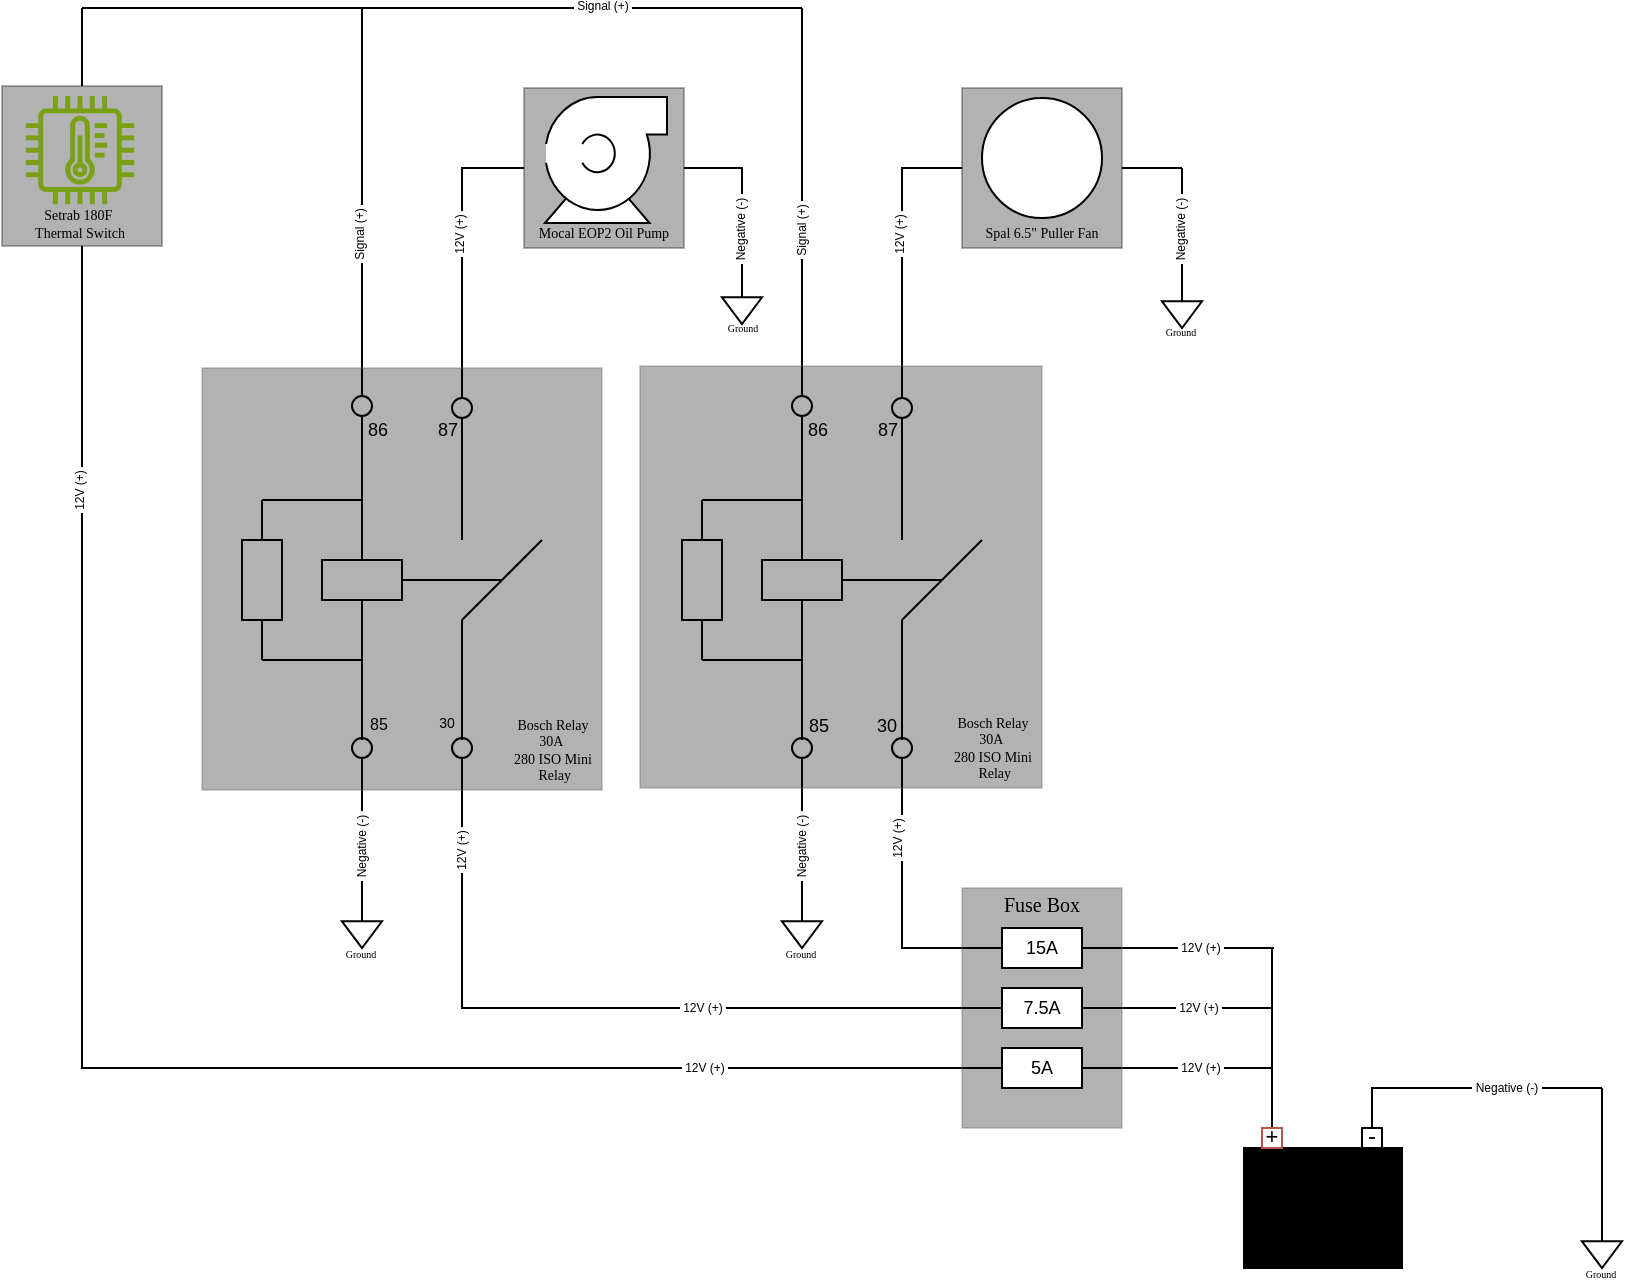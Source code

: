 <mxfile version="28.1.2">
  <diagram name="Page-1" id="_E8ELYtHnHAGCjDZnW66">
    <mxGraphModel dx="834" dy="661" grid="1" gridSize="10" guides="1" tooltips="1" connect="1" arrows="1" fold="1" page="1" pageScale="1" pageWidth="850" pageHeight="1100" math="0" shadow="0">
      <root>
        <mxCell id="0" />
        <mxCell id="1" parent="0" />
        <mxCell id="ljTsGrph6UNTOj-xFB7d-84" value="" style="edgeStyle=orthogonalEdgeStyle;rounded=0;orthogonalLoop=1;jettySize=auto;html=1;entryX=0;entryY=0.5;entryDx=0;entryDy=0;endArrow=none;endFill=0;" edge="1" parent="1" source="5BmA53OhYEYzgZZ_0BUa-36">
          <mxGeometry relative="1" as="geometry">
            <mxPoint x="321" y="120" as="targetPoint" />
            <Array as="points">
              <mxPoint x="290" y="120" />
            </Array>
          </mxGeometry>
        </mxCell>
        <mxCell id="ljTsGrph6UNTOj-xFB7d-54" value="" style="edgeStyle=orthogonalEdgeStyle;rounded=0;orthogonalLoop=1;jettySize=auto;html=1;entryX=0;entryY=0.5;entryDx=0;entryDy=0;endArrow=none;endFill=0;" edge="1" parent="1" source="5BmA53OhYEYzgZZ_0BUa-42" target="ljTsGrph6UNTOj-xFB7d-21">
          <mxGeometry relative="1" as="geometry">
            <mxPoint x="390" y="540" as="targetPoint" />
            <Array as="points">
              <mxPoint x="290" y="540" />
            </Array>
          </mxGeometry>
        </mxCell>
        <mxCell id="ljTsGrph6UNTOj-xFB7d-51" value="" style="edgeStyle=orthogonalEdgeStyle;rounded=0;orthogonalLoop=1;jettySize=auto;html=1;endArrow=none;endFill=0;entryX=0;entryY=0.5;entryDx=0;entryDy=0;" edge="1" parent="1" source="5BmA53OhYEYzgZZ_0BUa-123" target="ljTsGrph6UNTOj-xFB7d-20">
          <mxGeometry relative="1" as="geometry">
            <mxPoint x="510" y="500" as="targetPoint" />
            <Array as="points">
              <mxPoint x="510" y="510" />
            </Array>
          </mxGeometry>
        </mxCell>
        <mxCell id="ljTsGrph6UNTOj-xFB7d-101" value="" style="edgeStyle=orthogonalEdgeStyle;rounded=0;orthogonalLoop=1;jettySize=auto;html=1;endArrow=none;endFill=0;entryX=0.5;entryY=1;entryDx=0;entryDy=0;" edge="1" parent="1" source="ljTsGrph6UNTOj-xFB7d-23" target="ljTsGrph6UNTOj-xFB7d-97">
          <mxGeometry relative="1" as="geometry">
            <mxPoint x="192" y="570" as="targetPoint" />
          </mxGeometry>
        </mxCell>
        <mxCell id="ljTsGrph6UNTOj-xFB7d-142" value="&lt;font style=&quot;font-size: 6px;&quot;&gt;&amp;nbsp;12V (+)&amp;nbsp;&lt;/font&gt;" style="edgeLabel;html=1;align=center;verticalAlign=middle;resizable=0;points=[];" vertex="1" connectable="0" parent="ljTsGrph6UNTOj-xFB7d-101">
          <mxGeometry x="-0.468" y="-1" relative="1" as="geometry">
            <mxPoint x="82" y="-1" as="offset" />
          </mxGeometry>
        </mxCell>
        <mxCell id="ljTsGrph6UNTOj-xFB7d-26" value="" style="endArrow=none;html=1;rounded=0;entryX=0.5;entryY=0;entryDx=0;entryDy=0;" edge="1" parent="1" target="ljTsGrph6UNTOj-xFB7d-24">
          <mxGeometry width="50" height="50" relative="1" as="geometry">
            <mxPoint x="690" y="570" as="sourcePoint" />
            <mxPoint x="720" y="620" as="targetPoint" />
            <Array as="points">
              <mxPoint x="695" y="570" />
            </Array>
          </mxGeometry>
        </mxCell>
        <mxCell id="ljTsGrph6UNTOj-xFB7d-28" value="" style="endArrow=none;html=1;rounded=0;exitX=1;exitY=0.5;exitDx=0;exitDy=0;" edge="1" parent="1" source="ljTsGrph6UNTOj-xFB7d-23">
          <mxGeometry width="50" height="50" relative="1" as="geometry">
            <mxPoint x="670" y="640" as="sourcePoint" />
            <mxPoint x="690" y="570" as="targetPoint" />
          </mxGeometry>
        </mxCell>
        <mxCell id="ljTsGrph6UNTOj-xFB7d-29" value="" style="endArrow=none;html=1;rounded=0;entryX=1;entryY=0.5;entryDx=0;entryDy=0;" edge="1" parent="1" target="ljTsGrph6UNTOj-xFB7d-21">
          <mxGeometry width="50" height="50" relative="1" as="geometry">
            <mxPoint x="690" y="540" as="sourcePoint" />
            <mxPoint x="720" y="580" as="targetPoint" />
          </mxGeometry>
        </mxCell>
        <mxCell id="ljTsGrph6UNTOj-xFB7d-30" value="" style="endArrow=none;html=1;rounded=0;entryX=1.001;entryY=0.397;entryDx=0;entryDy=0;entryPerimeter=0;jumpStyle=arc;" edge="1" parent="1">
          <mxGeometry width="50" height="50" relative="1" as="geometry">
            <mxPoint x="690" y="510" as="sourcePoint" />
            <mxPoint x="600.04" y="509.94" as="targetPoint" />
          </mxGeometry>
        </mxCell>
        <mxCell id="ljTsGrph6UNTOj-xFB7d-31" value="" style="endArrow=none;html=1;rounded=0;exitX=0.5;exitY=0;exitDx=0;exitDy=0;" edge="1" parent="1" source="ljTsGrph6UNTOj-xFB7d-24">
          <mxGeometry width="50" height="50" relative="1" as="geometry">
            <mxPoint x="670" y="620" as="sourcePoint" />
            <mxPoint x="690" y="540" as="targetPoint" />
            <Array as="points">
              <mxPoint x="695" y="540" />
            </Array>
          </mxGeometry>
        </mxCell>
        <mxCell id="ljTsGrph6UNTOj-xFB7d-35" value="" style="endArrow=none;html=1;rounded=0;" edge="1" parent="1">
          <mxGeometry width="50" height="50" relative="1" as="geometry">
            <mxPoint x="695" y="540" as="sourcePoint" />
            <mxPoint x="695" y="510" as="targetPoint" />
          </mxGeometry>
        </mxCell>
        <mxCell id="ljTsGrph6UNTOj-xFB7d-36" value="" style="endArrow=none;html=1;rounded=0;" edge="1" parent="1">
          <mxGeometry width="50" height="50" relative="1" as="geometry">
            <mxPoint x="696" y="510" as="sourcePoint" />
            <mxPoint x="686" y="510" as="targetPoint" />
          </mxGeometry>
        </mxCell>
        <mxCell id="ljTsGrph6UNTOj-xFB7d-56" value="" style="endArrow=none;html=1;rounded=0;entryX=0.5;entryY=1;entryDx=0;entryDy=0;exitX=0.5;exitY=0;exitDx=0;exitDy=0;exitPerimeter=0;" edge="1" parent="1" target="5BmA53OhYEYzgZZ_0BUa-122">
          <mxGeometry width="50" height="50" relative="1" as="geometry">
            <mxPoint x="460" y="490" as="sourcePoint" />
            <mxPoint x="460" y="470" as="targetPoint" />
          </mxGeometry>
        </mxCell>
        <mxCell id="ljTsGrph6UNTOj-xFB7d-58" value="" style="endArrow=none;html=1;rounded=0;entryX=0.5;entryY=1;entryDx=0;entryDy=0;exitX=0.5;exitY=0;exitDx=0;exitDy=0;exitPerimeter=0;" edge="1" parent="1">
          <mxGeometry width="50" height="50" relative="1" as="geometry">
            <mxPoint x="240" y="490" as="sourcePoint" />
            <mxPoint x="240" y="415" as="targetPoint" />
          </mxGeometry>
        </mxCell>
        <mxCell id="ljTsGrph6UNTOj-xFB7d-59" value="&lt;font style=&quot;font-size: 5px;&quot; face=&quot;Verdana&quot;&gt;Ground&lt;/font&gt;" style="pointerEvents=1;verticalLabelPosition=bottom;shadow=0;dashed=0;align=center;html=1;verticalAlign=top;shape=mxgraph.electrical.signal_sources.signal_ground;spacingLeft=-2;spacing=-11;" vertex="1" parent="1">
          <mxGeometry x="850" y="650" width="20" height="20" as="geometry" />
        </mxCell>
        <mxCell id="ljTsGrph6UNTOj-xFB7d-66" value="" style="edgeStyle=none;orthogonalLoop=1;jettySize=auto;html=1;rounded=0;exitX=0.5;exitY=0;exitDx=0;exitDy=0;endArrow=none;endFill=0;" edge="1" parent="1" source="ljTsGrph6UNTOj-xFB7d-25">
          <mxGeometry width="80" relative="1" as="geometry">
            <mxPoint x="820" y="640" as="sourcePoint" />
            <mxPoint x="860" y="580" as="targetPoint" />
            <Array as="points">
              <mxPoint x="745" y="580" />
            </Array>
          </mxGeometry>
        </mxCell>
        <mxCell id="ljTsGrph6UNTOj-xFB7d-145" value="&lt;font style=&quot;font-size: 6px;&quot;&gt;&amp;nbsp;Negative (-)&amp;nbsp;&lt;/font&gt;" style="edgeLabel;html=1;align=center;verticalAlign=middle;resizable=0;points=[];fontSize=8;" vertex="1" connectable="0" parent="ljTsGrph6UNTOj-xFB7d-66">
          <mxGeometry x="0.289" relative="1" as="geometry">
            <mxPoint y="-1" as="offset" />
          </mxGeometry>
        </mxCell>
        <mxCell id="ljTsGrph6UNTOj-xFB7d-67" value="" style="endArrow=none;html=1;rounded=0;exitX=0.5;exitY=0;exitDx=0;exitDy=0;exitPerimeter=0;" edge="1" parent="1" source="ljTsGrph6UNTOj-xFB7d-59">
          <mxGeometry width="50" height="50" relative="1" as="geometry">
            <mxPoint x="800" y="660" as="sourcePoint" />
            <mxPoint x="860" y="580" as="targetPoint" />
          </mxGeometry>
        </mxCell>
        <mxCell id="ljTsGrph6UNTOj-xFB7d-73" value="" style="edgeStyle=orthogonalEdgeStyle;rounded=0;orthogonalLoop=1;jettySize=auto;html=1;entryX=0.5;entryY=0;entryDx=0;entryDy=0;endArrow=none;endFill=0;" edge="1" parent="1" source="ljTsGrph6UNTOj-xFB7d-70" target="5BmA53OhYEYzgZZ_0BUa-121">
          <mxGeometry relative="1" as="geometry">
            <mxPoint x="475.0" y="90" as="targetPoint" />
          </mxGeometry>
        </mxCell>
        <mxCell id="ljTsGrph6UNTOj-xFB7d-139" value="&lt;div&gt;&amp;nbsp;12V (+)&amp;nbsp;&lt;/div&gt;" style="edgeLabel;html=1;align=center;verticalAlign=middle;resizable=0;points=[];fontSize=6;horizontal=0;spacing=2;spacingBottom=-1;" vertex="1" connectable="0" parent="ljTsGrph6UNTOj-xFB7d-73">
          <mxGeometry x="0.158" y="2" relative="1" as="geometry">
            <mxPoint x="-4" y="-20" as="offset" />
          </mxGeometry>
        </mxCell>
        <mxCell id="ljTsGrph6UNTOj-xFB7d-70" value="Sp" style="whiteSpace=wrap;html=1;aspect=fixed;fillStyle=solid;gradientColor=light-dark(#000000,#6D6D6D);fillColor=light-dark(#FFFFFF,#FFFFFF);opacity=30;fontFamily=Verdana;strokeColor=default;spacing=1;fontColor=default;" vertex="1" parent="1">
          <mxGeometry x="540" y="80" width="80" height="80" as="geometry" />
        </mxCell>
        <mxCell id="ljTsGrph6UNTOj-xFB7d-74" value="&lt;div style=&quot;line-height: 10%;&quot;&gt;&lt;font style=&quot;line-height: 10%;&quot;&gt;Ground&lt;/font&gt;&lt;/div&gt;" style="pointerEvents=1;verticalLabelPosition=bottom;shadow=0;dashed=0;align=center;html=1;verticalAlign=top;shape=mxgraph.electrical.signal_sources.signal_ground;fontSize=5;spacing=-2;spacingLeft=-2;fontFamily=Verdana;" vertex="1" parent="1">
          <mxGeometry x="640" y="180" width="20" height="20" as="geometry" />
        </mxCell>
        <mxCell id="ljTsGrph6UNTOj-xFB7d-86" value="&lt;div&gt;&lt;font style=&quot;line-height: 10%;&quot;&gt;Ground&lt;/font&gt;&lt;/div&gt;" style="pointerEvents=1;verticalLabelPosition=bottom;shadow=0;dashed=0;align=center;html=1;verticalAlign=top;shape=mxgraph.electrical.signal_sources.signal_ground;labelPosition=center;spacing=-5;spacingLeft=-1;fontFamily=Verdana;fontSize=5;" vertex="1" parent="1">
          <mxGeometry x="420" y="178" width="20" height="20" as="geometry" />
        </mxCell>
        <mxCell id="ljTsGrph6UNTOj-xFB7d-87" value="" style="endArrow=none;html=1;rounded=0;entryX=1;entryY=0.5;entryDx=0;entryDy=0;exitX=0.5;exitY=0;exitDx=0;exitDy=0;exitPerimeter=0;" edge="1" parent="1" source="ljTsGrph6UNTOj-xFB7d-86">
          <mxGeometry width="50" height="50" relative="1" as="geometry">
            <mxPoint x="290.5" y="200" as="sourcePoint" />
            <mxPoint x="401" y="120" as="targetPoint" />
            <Array as="points">
              <mxPoint x="430" y="120" />
            </Array>
          </mxGeometry>
        </mxCell>
        <mxCell id="ljTsGrph6UNTOj-xFB7d-88" value="" style="endArrow=none;html=1;rounded=0;exitX=0.5;exitY=0;exitDx=0;exitDy=0;" edge="1" parent="1" source="5BmA53OhYEYzgZZ_0BUa-119">
          <mxGeometry width="50" height="50" relative="1" as="geometry">
            <mxPoint x="460" y="230" as="sourcePoint" />
            <mxPoint x="460" y="40" as="targetPoint" />
          </mxGeometry>
        </mxCell>
        <mxCell id="ljTsGrph6UNTOj-xFB7d-89" value="" style="endArrow=none;html=1;rounded=0;flowAnimation=0;jumpStyle=arc;" edge="1" parent="1">
          <mxGeometry width="50" height="50" relative="1" as="geometry">
            <mxPoint x="240" y="234" as="sourcePoint" />
            <mxPoint x="240" y="40" as="targetPoint" />
          </mxGeometry>
        </mxCell>
        <mxCell id="ljTsGrph6UNTOj-xFB7d-92" value="" style="endArrow=none;html=1;rounded=0;" edge="1" parent="1">
          <mxGeometry width="50" height="50" relative="1" as="geometry">
            <mxPoint x="120" y="40" as="sourcePoint" />
            <mxPoint x="460" y="40" as="targetPoint" />
          </mxGeometry>
        </mxCell>
        <mxCell id="ljTsGrph6UNTOj-xFB7d-135" value="&amp;nbsp;Signal (+)&amp;nbsp;" style="edgeLabel;html=1;align=center;verticalAlign=middle;resizable=0;points=[];fontSize=6;" vertex="1" connectable="0" parent="ljTsGrph6UNTOj-xFB7d-92">
          <mxGeometry x="0.379" relative="1" as="geometry">
            <mxPoint x="5" y="-1" as="offset" />
          </mxGeometry>
        </mxCell>
        <mxCell id="ljTsGrph6UNTOj-xFB7d-98" value="" style="endArrow=none;html=1;rounded=0;" edge="1" parent="1">
          <mxGeometry width="50" height="50" relative="1" as="geometry">
            <mxPoint x="100" y="40" as="sourcePoint" />
            <mxPoint x="120" y="40" as="targetPoint" />
          </mxGeometry>
        </mxCell>
        <mxCell id="ljTsGrph6UNTOj-xFB7d-99" value="" style="endArrow=none;html=1;rounded=0;exitX=0.5;exitY=0;exitDx=0;exitDy=0;" edge="1" parent="1" source="ljTsGrph6UNTOj-xFB7d-97">
          <mxGeometry width="50" height="50" relative="1" as="geometry">
            <mxPoint x="250" y="240" as="sourcePoint" />
            <mxPoint x="100" y="40" as="targetPoint" />
          </mxGeometry>
        </mxCell>
        <mxCell id="ljTsGrph6UNTOj-xFB7d-104" value="" style="endArrow=none;html=1;rounded=0;exitX=0.5;exitY=0;exitDx=0;exitDy=0;exitPerimeter=0;" edge="1" parent="1" source="ljTsGrph6UNTOj-xFB7d-74">
          <mxGeometry width="50" height="50" relative="1" as="geometry">
            <mxPoint x="580" y="244" as="sourcePoint" />
            <mxPoint x="650" y="120" as="targetPoint" />
          </mxGeometry>
        </mxCell>
        <mxCell id="ljTsGrph6UNTOj-xFB7d-115" value="" style="group;fillColor=light-dark(#FFFFFF,#F5F5F5);fillStyle=solid;gradientColor=light-dark(#000000,#6D6D6D);container=0;opacity=30;strokeColor=default;" vertex="1" connectable="0" parent="1">
          <mxGeometry x="321" y="80" width="80" height="80" as="geometry" />
        </mxCell>
        <mxCell id="ljTsGrph6UNTOj-xFB7d-116" value="" style="endArrow=none;html=1;rounded=0;exitX=1;exitY=0.5;exitDx=0;exitDy=0;" edge="1" parent="1" source="ljTsGrph6UNTOj-xFB7d-70">
          <mxGeometry width="50" height="50" relative="1" as="geometry">
            <mxPoint x="600" y="170" as="sourcePoint" />
            <mxPoint x="650" y="120" as="targetPoint" />
          </mxGeometry>
        </mxCell>
        <mxCell id="ljTsGrph6UNTOj-xFB7d-81" value="" style="shape=mxgraph.pid.pumps.centrifugal_pump_1;html=1;pointerEvents=1;align=center;verticalLabelPosition=bottom;verticalAlign=top;dashed=0;fillColor=light-dark(#FFFFFF,#F5F5F5);gradientColor=none;strokeColor=light-dark(#000000,#000000);fontSize=8;spacing=7;container=1;" vertex="1" parent="1">
          <mxGeometry x="331.5" y="84.5" width="61" height="63" as="geometry" />
        </mxCell>
        <mxCell id="ljTsGrph6UNTOj-xFB7d-136" value="&lt;font style=&quot;font-size: 5px;&quot; face=&quot;Verdana&quot;&gt;Ground&lt;/font&gt;" style="pointerEvents=1;verticalLabelPosition=bottom;shadow=0;dashed=0;align=center;html=1;verticalAlign=top;shape=mxgraph.electrical.signal_sources.signal_ground;spacingLeft=-2;spacing=-11;" vertex="1" parent="1">
          <mxGeometry x="450" y="490" width="20" height="20" as="geometry" />
        </mxCell>
        <mxCell id="ljTsGrph6UNTOj-xFB7d-137" value="&lt;font style=&quot;font-size: 5px;&quot; face=&quot;Verdana&quot;&gt;Ground&lt;/font&gt;" style="pointerEvents=1;verticalLabelPosition=bottom;shadow=0;dashed=0;align=center;html=1;verticalAlign=top;shape=mxgraph.electrical.signal_sources.signal_ground;spacingLeft=-2;spacing=-11;" vertex="1" parent="1">
          <mxGeometry x="230" y="490" width="20" height="20" as="geometry" />
        </mxCell>
        <mxCell id="ljTsGrph6UNTOj-xFB7d-148" value="&lt;font style=&quot;font-size: 6px;&quot;&gt;&amp;nbsp;Negative (-)&amp;nbsp;&lt;/font&gt;" style="edgeLabel;html=1;align=center;verticalAlign=middle;resizable=0;points=[];horizontal=0;" vertex="1" connectable="0" parent="1">
          <mxGeometry x="647" y="151" as="geometry" />
        </mxCell>
        <mxCell id="ljTsGrph6UNTOj-xFB7d-150" value="&lt;font style=&quot;font-size: 6px;&quot;&gt;&amp;nbsp;Negative (-)&amp;nbsp;&lt;/font&gt;" style="edgeLabel;html=1;align=center;verticalAlign=middle;resizable=0;points=[];horizontal=0;spacingBottom=1;" vertex="1" connectable="0" parent="1">
          <mxGeometry x="428" y="151.5" as="geometry" />
        </mxCell>
        <mxCell id="ljTsGrph6UNTOj-xFB7d-151" value="&lt;div&gt;&amp;nbsp;12V (+)&amp;nbsp;&lt;/div&gt;" style="edgeLabel;html=1;align=center;verticalAlign=middle;resizable=0;points=[];fontSize=6;horizontal=0;spacing=2;spacingBottom=-1;" vertex="1" connectable="0" parent="1">
          <mxGeometry x="288" y="154" as="geometry" />
        </mxCell>
        <mxCell id="ljTsGrph6UNTOj-xFB7d-152" value="&lt;div&gt;&amp;nbsp;12V (+)&amp;nbsp;&lt;/div&gt;" style="edgeLabel;html=1;align=center;verticalAlign=middle;resizable=0;points=[];fontSize=6;horizontal=0;spacing=2;spacingBottom=-1;" vertex="1" connectable="0" parent="1">
          <mxGeometry x="98" y="282" as="geometry" />
        </mxCell>
        <mxCell id="ljTsGrph6UNTOj-xFB7d-153" value="&amp;nbsp;Signal (+)&amp;nbsp;" style="edgeLabel;html=1;align=center;verticalAlign=middle;resizable=0;points=[];fontSize=6;horizontal=0;spacingBottom=-1;" vertex="1" connectable="0" parent="1">
          <mxGeometry x="238" y="154" as="geometry" />
        </mxCell>
        <mxCell id="ljTsGrph6UNTOj-xFB7d-154" value="&amp;nbsp;Signal (+)&amp;nbsp;" style="edgeLabel;html=1;align=center;verticalAlign=middle;resizable=0;points=[];fontSize=6;horizontal=0;spacingBottom=-1;" vertex="1" connectable="0" parent="1">
          <mxGeometry x="459" y="152" as="geometry" />
        </mxCell>
        <mxCell id="ljTsGrph6UNTOj-xFB7d-156" value="&lt;font style=&quot;font-size: 6px;&quot;&gt;&amp;nbsp;12V (+)&amp;nbsp;&lt;/font&gt;" style="edgeLabel;html=1;align=center;verticalAlign=middle;resizable=0;points=[];" vertex="1" connectable="0" parent="1">
          <mxGeometry x="410" y="538" as="geometry" />
        </mxCell>
        <mxCell id="ljTsGrph6UNTOj-xFB7d-157" value="&lt;font style=&quot;font-size: 6px;&quot;&gt;&amp;nbsp;12V (+)&amp;nbsp;&lt;/font&gt;" style="edgeLabel;html=1;align=center;verticalAlign=middle;resizable=0;points=[];" vertex="1" connectable="0" parent="1">
          <mxGeometry x="659" y="568" as="geometry" />
        </mxCell>
        <mxCell id="ljTsGrph6UNTOj-xFB7d-158" value="&lt;font style=&quot;font-size: 6px;&quot;&gt;&amp;nbsp;12V (+)&amp;nbsp;&lt;/font&gt;" style="edgeLabel;html=1;align=center;verticalAlign=middle;resizable=0;points=[];" vertex="1" connectable="0" parent="1">
          <mxGeometry x="658" y="538" as="geometry" />
        </mxCell>
        <mxCell id="ljTsGrph6UNTOj-xFB7d-159" value="&lt;font style=&quot;font-size: 6px;&quot;&gt;&amp;nbsp;12V (+)&amp;nbsp;&lt;/font&gt;" style="edgeLabel;html=1;align=center;verticalAlign=middle;resizable=0;points=[];" vertex="1" connectable="0" parent="1">
          <mxGeometry x="659" y="508" as="geometry" />
        </mxCell>
        <mxCell id="ljTsGrph6UNTOj-xFB7d-161" value="&lt;font style=&quot;font-size: 6px;&quot;&gt;&amp;nbsp;Negative (-)&amp;nbsp;&lt;/font&gt;" style="edgeLabel;html=1;align=center;verticalAlign=middle;resizable=0;points=[];horizontal=0;spacingBottom=1;" vertex="1" connectable="0" parent="1">
          <mxGeometry x="238" y="460" as="geometry" />
        </mxCell>
        <mxCell id="ljTsGrph6UNTOj-xFB7d-162" value="&lt;font style=&quot;font-size: 6px;&quot;&gt;&amp;nbsp;Negative (-)&amp;nbsp;&lt;/font&gt;" style="edgeLabel;html=1;align=center;verticalAlign=middle;resizable=0;points=[];horizontal=0;spacingBottom=1;" vertex="1" connectable="0" parent="1">
          <mxGeometry x="458" y="460" as="geometry" />
        </mxCell>
        <mxCell id="ljTsGrph6UNTOj-xFB7d-163" value="&lt;div&gt;&amp;nbsp;12V (+)&amp;nbsp;&lt;/div&gt;" style="edgeLabel;html=1;align=center;verticalAlign=middle;resizable=0;points=[];fontSize=6;horizontal=0;spacing=2;spacingBottom=-1;" vertex="1" connectable="0" parent="1">
          <mxGeometry x="508" y="460" as="geometry">
            <mxPoint x="-1" y="4" as="offset" />
          </mxGeometry>
        </mxCell>
        <mxCell id="ljTsGrph6UNTOj-xFB7d-167" value="&lt;div&gt;&amp;nbsp;12V (+)&amp;nbsp;&lt;/div&gt;" style="edgeLabel;html=1;align=center;verticalAlign=middle;resizable=0;points=[];fontSize=6;horizontal=0;spacing=2;spacingBottom=-1;" vertex="1" connectable="0" parent="1">
          <mxGeometry x="290" y="466" as="geometry">
            <mxPoint x="-1" y="4" as="offset" />
          </mxGeometry>
        </mxCell>
        <mxCell id="ljTsGrph6UNTOj-xFB7d-175" value="&lt;div&gt;Spal 6.5&quot; Puller Fan&lt;/div&gt;" style="text;html=1;align=center;verticalAlign=middle;whiteSpace=wrap;rounded=0;fontFamily=Verdana;fontSize=7;" vertex="1" parent="1">
          <mxGeometry x="525" y="138" width="110" height="30" as="geometry" />
        </mxCell>
        <mxCell id="ljTsGrph6UNTOj-xFB7d-176" value="&lt;div&gt;Mocal EOP2 Oil Pump&lt;/div&gt;" style="text;html=1;align=center;verticalAlign=middle;whiteSpace=wrap;rounded=0;fontFamily=Verdana;fontSize=7;" vertex="1" parent="1">
          <mxGeometry x="306" y="138" width="110" height="30" as="geometry" />
        </mxCell>
        <mxCell id="ljTsGrph6UNTOj-xFB7d-178" value="" style="group" vertex="1" connectable="0" parent="1">
          <mxGeometry x="59" y="79" width="81" height="80" as="geometry" />
        </mxCell>
        <mxCell id="ljTsGrph6UNTOj-xFB7d-97" value="" style="rounded=0;whiteSpace=wrap;html=1;fillColor=light-dark(#000000,#FFFFFF);gradientColor=light-dark(#000000,#000000);opacity=30;" vertex="1" parent="ljTsGrph6UNTOj-xFB7d-178">
          <mxGeometry x="1" width="80" height="80" as="geometry" />
        </mxCell>
        <mxCell id="ljTsGrph6UNTOj-xFB7d-126" value="" style="sketch=0;outlineConnect=0;fontColor=#232F3E;gradientColor=none;fillColor=light-dark(#7AA116,#FFFFFF);strokeColor=none;dashed=0;verticalLabelPosition=bottom;verticalAlign=top;align=center;html=1;fontSize=12;fontStyle=0;aspect=fixed;pointerEvents=1;shape=mxgraph.aws4.iot_thing_temperature_sensor;" vertex="1" parent="ljTsGrph6UNTOj-xFB7d-178">
          <mxGeometry x="12.97" y="5.06" width="54.06" height="54.06" as="geometry" />
        </mxCell>
        <mxCell id="ljTsGrph6UNTOj-xFB7d-177" value="&lt;div&gt;Setrab 180F&amp;nbsp;&lt;/div&gt;&lt;div&gt;Thermal Switch&lt;/div&gt;" style="text;html=1;align=center;verticalAlign=middle;whiteSpace=wrap;rounded=0;fontFamily=Verdana;fontSize=7;" vertex="1" parent="ljTsGrph6UNTOj-xFB7d-178">
          <mxGeometry y="54" width="80" height="30" as="geometry" />
        </mxCell>
        <mxCell id="ljTsGrph6UNTOj-xFB7d-179" value="" style="group" vertex="1" connectable="0" parent="1">
          <mxGeometry x="550" y="85" width="60" height="60" as="geometry" />
        </mxCell>
        <mxCell id="ljTsGrph6UNTOj-xFB7d-122" value="" style="ellipse;whiteSpace=wrap;html=1;aspect=fixed;fillStyle=solid;fillColor=light-dark(#FFFFFF,#FFFFFF);" vertex="1" parent="ljTsGrph6UNTOj-xFB7d-179">
          <mxGeometry width="60" height="60" as="geometry" />
        </mxCell>
        <mxCell id="ljTsGrph6UNTOj-xFB7d-121" value="" style="shape=image;html=1;verticalAlign=top;verticalLabelPosition=bottom;labelBackgroundColor=#ffffff;imageAspect=0;aspect=fixed;image=https://icons.diagrams.net/icon-cache1/Bootstrap_Vol_2-2296/fan-593.svg" vertex="1" parent="ljTsGrph6UNTOj-xFB7d-179">
          <mxGeometry width="60" height="60" as="geometry" />
        </mxCell>
        <mxCell id="ljTsGrph6UNTOj-xFB7d-180" value="" style="group" vertex="1" connectable="0" parent="1">
          <mxGeometry x="540" y="480" width="80" height="120" as="geometry" />
        </mxCell>
        <mxCell id="ljTsGrph6UNTOj-xFB7d-109" value="" style="rounded=0;whiteSpace=wrap;html=1;fillColor=light-dark(#FFFFFF,#FFFFFF);gradientColor=#b3b3b3;strokeColor=#666666;opacity=30;" vertex="1" parent="ljTsGrph6UNTOj-xFB7d-180">
          <mxGeometry width="80" height="120" as="geometry" />
        </mxCell>
        <mxCell id="ljTsGrph6UNTOj-xFB7d-20" value="15A" style="rounded=0;whiteSpace=wrap;html=1;fontSize=9;" vertex="1" parent="ljTsGrph6UNTOj-xFB7d-180">
          <mxGeometry x="20" y="20" width="40" height="20" as="geometry" />
        </mxCell>
        <mxCell id="ljTsGrph6UNTOj-xFB7d-21" value="7.5A" style="rounded=0;whiteSpace=wrap;html=1;fontSize=9;" vertex="1" parent="ljTsGrph6UNTOj-xFB7d-180">
          <mxGeometry x="20" y="50" width="40" height="20" as="geometry" />
        </mxCell>
        <mxCell id="ljTsGrph6UNTOj-xFB7d-23" value="5A" style="rounded=0;whiteSpace=wrap;html=1;fontSize=9;" vertex="1" parent="ljTsGrph6UNTOj-xFB7d-180">
          <mxGeometry x="20" y="80" width="40" height="20" as="geometry" />
        </mxCell>
        <mxCell id="ljTsGrph6UNTOj-xFB7d-173" value="&lt;div&gt;Fuse Box&lt;/div&gt;" style="text;html=1;align=center;verticalAlign=middle;whiteSpace=wrap;rounded=0;fontFamily=Verdana;fontSize=10;" vertex="1" parent="ljTsGrph6UNTOj-xFB7d-180">
          <mxGeometry x="10" y="2" width="60" height="12" as="geometry" />
        </mxCell>
        <mxCell id="ljTsGrph6UNTOj-xFB7d-181" value="" style="group" vertex="1" connectable="0" parent="1">
          <mxGeometry x="681" y="600" width="79" height="71" as="geometry" />
        </mxCell>
        <mxCell id="ljTsGrph6UNTOj-xFB7d-1" value="" style="rounded=0;whiteSpace=wrap;html=1;fillStyle=auto;gradientColor=light-dark(#000000,#FFFFFF);" vertex="1" parent="ljTsGrph6UNTOj-xFB7d-181">
          <mxGeometry y="10" width="79" height="60" as="geometry" />
        </mxCell>
        <mxCell id="ljTsGrph6UNTOj-xFB7d-24" value="&lt;font style=&quot;font-size: 11px;&quot;&gt;+&lt;/font&gt;" style="whiteSpace=wrap;html=1;aspect=fixed;fillStyle=solid;fillColor=none;strokeColor=light-dark(#B85450,#FFFFFF);spacingBottom=2;" vertex="1" parent="ljTsGrph6UNTOj-xFB7d-181">
          <mxGeometry x="9" width="10" height="10" as="geometry" />
        </mxCell>
        <mxCell id="ljTsGrph6UNTOj-xFB7d-25" value="-" style="whiteSpace=wrap;html=1;aspect=fixed;fillStyle=solid;strokeWidth=1;spacingBottom=2;" vertex="1" parent="ljTsGrph6UNTOj-xFB7d-181">
          <mxGeometry x="59" width="10" height="10" as="geometry" />
        </mxCell>
        <mxCell id="ljTsGrph6UNTOj-xFB7d-112" value="" style="verticalLabelPosition=bottom;html=1;verticalAlign=top;align=center;strokeColor=none;fillColor=light-dark(#000000,#1A1A1A);shape=mxgraph.azure.azure_cache;" vertex="1" parent="ljTsGrph6UNTOj-xFB7d-181">
          <mxGeometry x="23.5" y="15" width="32" height="40" as="geometry" />
        </mxCell>
        <mxCell id="ljTsGrph6UNTOj-xFB7d-174" value="&lt;div&gt;&lt;font face=&quot;Verdana&quot;&gt;Battery&lt;/font&gt;&lt;/div&gt;" style="text;html=1;align=center;verticalAlign=middle;whiteSpace=wrap;rounded=0;fontColor=light-dark(#000000,#000000);fontSize=10;labelBorderColor=none;textShadow=0;" vertex="1" parent="ljTsGrph6UNTOj-xFB7d-181">
          <mxGeometry x="9.5" y="55" width="60" height="16" as="geometry" />
        </mxCell>
        <mxCell id="ljTsGrph6UNTOj-xFB7d-182" value="" style="group" vertex="1" connectable="0" parent="1">
          <mxGeometry x="160" y="220" width="200" height="211" as="geometry" />
        </mxCell>
        <mxCell id="ljTsGrph6UNTOj-xFB7d-102" value="" style="rounded=0;whiteSpace=wrap;html=1;fillColor=light-dark(#FFFFFF,#FFFFFF);gradientColor=#b3b3b3;strokeColor=#666666;opacity=30;" vertex="1" parent="ljTsGrph6UNTOj-xFB7d-182">
          <mxGeometry width="200" height="211" as="geometry" />
        </mxCell>
        <mxCell id="5BmA53OhYEYzgZZ_0BUa-3" value="" style="rounded=0;whiteSpace=wrap;html=1;fillStyle=solid;fillColor=none;gradientColor=none;gradientDirection=north;" parent="ljTsGrph6UNTOj-xFB7d-182" vertex="1">
          <mxGeometry x="60" y="96" width="40" height="20" as="geometry" />
        </mxCell>
        <mxCell id="5BmA53OhYEYzgZZ_0BUa-5" value="" style="endArrow=none;html=1;rounded=0;exitX=1;exitY=0.5;exitDx=0;exitDy=0;" parent="ljTsGrph6UNTOj-xFB7d-182" source="5BmA53OhYEYzgZZ_0BUa-3" edge="1">
          <mxGeometry width="50" height="50" relative="1" as="geometry">
            <mxPoint x="90" y="136" as="sourcePoint" />
            <mxPoint x="150" y="106" as="targetPoint" />
          </mxGeometry>
        </mxCell>
        <mxCell id="5BmA53OhYEYzgZZ_0BUa-7" value="" style="endArrow=none;html=1;rounded=0;" parent="ljTsGrph6UNTOj-xFB7d-182" edge="1">
          <mxGeometry width="50" height="50" relative="1" as="geometry">
            <mxPoint x="80" y="46" as="sourcePoint" />
            <mxPoint x="80" y="46" as="targetPoint" />
          </mxGeometry>
        </mxCell>
        <mxCell id="5BmA53OhYEYzgZZ_0BUa-13" value="" style="endArrow=none;html=1;rounded=0;" parent="ljTsGrph6UNTOj-xFB7d-182" edge="1">
          <mxGeometry width="50" height="50" relative="1" as="geometry">
            <mxPoint x="80" y="146" as="sourcePoint" />
            <mxPoint x="80" y="116" as="targetPoint" />
          </mxGeometry>
        </mxCell>
        <mxCell id="5BmA53OhYEYzgZZ_0BUa-15" value="" style="endArrow=none;html=1;rounded=0;exitX=0.5;exitY=0;exitDx=0;exitDy=0;" parent="ljTsGrph6UNTOj-xFB7d-182" source="5BmA53OhYEYzgZZ_0BUa-3" edge="1">
          <mxGeometry width="50" height="50" relative="1" as="geometry">
            <mxPoint x="180" y="156" as="sourcePoint" />
            <mxPoint x="80" y="66" as="targetPoint" />
          </mxGeometry>
        </mxCell>
        <mxCell id="5BmA53OhYEYzgZZ_0BUa-17" value="" style="endArrow=none;html=1;rounded=0;" parent="ljTsGrph6UNTOj-xFB7d-182" edge="1">
          <mxGeometry width="50" height="50" relative="1" as="geometry">
            <mxPoint x="130" y="126" as="sourcePoint" />
            <mxPoint x="170" y="86" as="targetPoint" />
          </mxGeometry>
        </mxCell>
        <mxCell id="5BmA53OhYEYzgZZ_0BUa-18" value="" style="endArrow=none;html=1;rounded=0;" parent="ljTsGrph6UNTOj-xFB7d-182" source="5BmA53OhYEYzgZZ_0BUa-34" edge="1">
          <mxGeometry width="50" height="50" relative="1" as="geometry">
            <mxPoint x="80" y="26" as="sourcePoint" />
            <mxPoint x="80" y="66" as="targetPoint" />
          </mxGeometry>
        </mxCell>
        <mxCell id="5BmA53OhYEYzgZZ_0BUa-19" value="" style="endArrow=none;html=1;rounded=0;" parent="ljTsGrph6UNTOj-xFB7d-182" edge="1">
          <mxGeometry width="50" height="50" relative="1" as="geometry">
            <mxPoint x="80" y="186" as="sourcePoint" />
            <mxPoint x="80" y="146" as="targetPoint" />
          </mxGeometry>
        </mxCell>
        <mxCell id="5BmA53OhYEYzgZZ_0BUa-20" value="" style="endArrow=none;html=1;rounded=0;" parent="ljTsGrph6UNTOj-xFB7d-182" edge="1">
          <mxGeometry width="50" height="50" relative="1" as="geometry">
            <mxPoint x="130" y="186" as="sourcePoint" />
            <mxPoint x="130" y="126" as="targetPoint" />
          </mxGeometry>
        </mxCell>
        <mxCell id="5BmA53OhYEYzgZZ_0BUa-21" value="" style="endArrow=none;html=1;rounded=0;" parent="ljTsGrph6UNTOj-xFB7d-182" source="5BmA53OhYEYzgZZ_0BUa-36" edge="1">
          <mxGeometry width="50" height="50" relative="1" as="geometry">
            <mxPoint x="130" y="86" as="sourcePoint" />
            <mxPoint x="130" y="26" as="targetPoint" />
          </mxGeometry>
        </mxCell>
        <mxCell id="5BmA53OhYEYzgZZ_0BUa-26" value="" style="rounded=0;whiteSpace=wrap;html=1;fillColor=none;" parent="ljTsGrph6UNTOj-xFB7d-182" vertex="1">
          <mxGeometry x="20" y="86" width="20" height="40" as="geometry" />
        </mxCell>
        <mxCell id="5BmA53OhYEYzgZZ_0BUa-28" value="" style="endArrow=none;html=1;rounded=0;entryX=0.5;entryY=0;entryDx=0;entryDy=0;" parent="ljTsGrph6UNTOj-xFB7d-182" target="5BmA53OhYEYzgZZ_0BUa-26" edge="1">
          <mxGeometry width="50" height="50" relative="1" as="geometry">
            <mxPoint x="30" y="66" as="sourcePoint" />
            <mxPoint x="230" y="106" as="targetPoint" />
          </mxGeometry>
        </mxCell>
        <mxCell id="5BmA53OhYEYzgZZ_0BUa-29" value="" style="endArrow=none;html=1;rounded=0;" parent="ljTsGrph6UNTOj-xFB7d-182" edge="1">
          <mxGeometry width="50" height="50" relative="1" as="geometry">
            <mxPoint x="30" y="66" as="sourcePoint" />
            <mxPoint x="80" y="66" as="targetPoint" />
          </mxGeometry>
        </mxCell>
        <mxCell id="5BmA53OhYEYzgZZ_0BUa-32" value="" style="endArrow=none;html=1;rounded=0;entryX=0.5;entryY=1;entryDx=0;entryDy=0;" parent="ljTsGrph6UNTOj-xFB7d-182" target="5BmA53OhYEYzgZZ_0BUa-26" edge="1">
          <mxGeometry width="50" height="50" relative="1" as="geometry">
            <mxPoint x="30" y="146" as="sourcePoint" />
            <mxPoint x="230" y="106" as="targetPoint" />
          </mxGeometry>
        </mxCell>
        <mxCell id="5BmA53OhYEYzgZZ_0BUa-33" value="" style="endArrow=none;html=1;rounded=0;" parent="ljTsGrph6UNTOj-xFB7d-182" edge="1">
          <mxGeometry width="50" height="50" relative="1" as="geometry">
            <mxPoint x="30" y="146" as="sourcePoint" />
            <mxPoint x="80" y="146" as="targetPoint" />
          </mxGeometry>
        </mxCell>
        <mxCell id="5BmA53OhYEYzgZZ_0BUa-35" value="" style="endArrow=none;html=1;rounded=0;" parent="ljTsGrph6UNTOj-xFB7d-182" target="5BmA53OhYEYzgZZ_0BUa-34" edge="1">
          <mxGeometry width="50" height="50" relative="1" as="geometry">
            <mxPoint x="80" y="26" as="sourcePoint" />
            <mxPoint x="80" y="66" as="targetPoint" />
          </mxGeometry>
        </mxCell>
        <mxCell id="5BmA53OhYEYzgZZ_0BUa-34" value="" style="ellipse;whiteSpace=wrap;html=1;aspect=fixed;fillColor=none;" parent="ljTsGrph6UNTOj-xFB7d-182" vertex="1">
          <mxGeometry x="75" y="14" width="10" height="10" as="geometry" />
        </mxCell>
        <mxCell id="5BmA53OhYEYzgZZ_0BUa-39" value="" style="endArrow=none;html=1;rounded=0;" parent="ljTsGrph6UNTOj-xFB7d-182" target="5BmA53OhYEYzgZZ_0BUa-36" edge="1">
          <mxGeometry width="50" height="50" relative="1" as="geometry">
            <mxPoint x="130" y="86" as="sourcePoint" />
            <mxPoint x="130" y="26" as="targetPoint" />
          </mxGeometry>
        </mxCell>
        <mxCell id="5BmA53OhYEYzgZZ_0BUa-36" value="" style="ellipse;whiteSpace=wrap;html=1;aspect=fixed;fillColor=none;" parent="ljTsGrph6UNTOj-xFB7d-182" vertex="1">
          <mxGeometry x="125" y="15" width="10" height="10" as="geometry" />
        </mxCell>
        <mxCell id="5BmA53OhYEYzgZZ_0BUa-41" value="" style="ellipse;whiteSpace=wrap;html=1;aspect=fixed;fillColor=none;" parent="ljTsGrph6UNTOj-xFB7d-182" vertex="1">
          <mxGeometry x="75" y="185" width="10" height="10" as="geometry" />
        </mxCell>
        <mxCell id="5BmA53OhYEYzgZZ_0BUa-42" value="" style="ellipse;whiteSpace=wrap;html=1;aspect=fixed;fillStyle=solid;fillColor=none;" parent="ljTsGrph6UNTOj-xFB7d-182" vertex="1">
          <mxGeometry x="125" y="185" width="10" height="10" as="geometry" />
        </mxCell>
        <mxCell id="5BmA53OhYEYzgZZ_0BUa-93" value="&lt;font&gt;30&lt;/font&gt;" style="text;html=1;align=center;verticalAlign=middle;whiteSpace=wrap;rounded=0;fontSize=7;" parent="ljTsGrph6UNTOj-xFB7d-182" vertex="1">
          <mxGeometry x="115" y="171" width="15" height="14" as="geometry" />
        </mxCell>
        <mxCell id="5BmA53OhYEYzgZZ_0BUa-94" value="&lt;font&gt;85&lt;/font&gt;" style="text;html=1;align=center;verticalAlign=middle;whiteSpace=wrap;rounded=0;fontSize=8;" parent="ljTsGrph6UNTOj-xFB7d-182" vertex="1">
          <mxGeometry x="81" y="171" width="15" height="14" as="geometry" />
        </mxCell>
        <mxCell id="5BmA53OhYEYzgZZ_0BUa-100" value="&lt;div&gt;&lt;font style=&quot;font-size: 9px;&quot;&gt;87&lt;/font&gt;&lt;/div&gt;" style="text;html=1;align=center;verticalAlign=middle;whiteSpace=wrap;rounded=0;" parent="ljTsGrph6UNTOj-xFB7d-182" vertex="1">
          <mxGeometry x="118" y="26" width="10" height="8" as="geometry" />
        </mxCell>
        <mxCell id="5BmA53OhYEYzgZZ_0BUa-101" value="&lt;font style=&quot;font-size: 9px;&quot;&gt;86&lt;/font&gt;" style="text;html=1;align=center;verticalAlign=middle;whiteSpace=wrap;rounded=0;" parent="ljTsGrph6UNTOj-xFB7d-182" vertex="1">
          <mxGeometry x="83" y="26" width="10" height="8" as="geometry" />
        </mxCell>
        <mxCell id="ljTsGrph6UNTOj-xFB7d-171" value="&lt;div&gt;Bosch Relay&lt;/div&gt;&lt;div&gt;30A&amp;nbsp;&lt;/div&gt;&lt;div&gt;280 ISO Mini&lt;/div&gt;&lt;div&gt;&amp;nbsp;Relay&lt;/div&gt;" style="text;html=1;align=center;verticalAlign=middle;rounded=0;fontSize=7;fontStyle=0;fontFamily=Verdana;labelPosition=center;verticalLabelPosition=middle;" vertex="1" parent="ljTsGrph6UNTOj-xFB7d-182">
          <mxGeometry x="150" y="170" width="50" height="41" as="geometry" />
        </mxCell>
        <mxCell id="ljTsGrph6UNTOj-xFB7d-183" value="" style="group" vertex="1" connectable="0" parent="1">
          <mxGeometry x="379" y="219" width="201" height="211" as="geometry" />
        </mxCell>
        <mxCell id="ljTsGrph6UNTOj-xFB7d-103" value="" style="rounded=0;whiteSpace=wrap;html=1;fillColor=light-dark(#FFFFFF,#FFFFFF);gradientColor=#b3b3b3;strokeColor=#666666;opacity=30;" vertex="1" parent="ljTsGrph6UNTOj-xFB7d-183">
          <mxGeometry width="201" height="211" as="geometry" />
        </mxCell>
        <mxCell id="5BmA53OhYEYzgZZ_0BUa-103" value="" style="rounded=0;whiteSpace=wrap;html=1;fillColor=none;" parent="ljTsGrph6UNTOj-xFB7d-183" vertex="1">
          <mxGeometry x="61" y="97" width="40" height="20" as="geometry" />
        </mxCell>
        <mxCell id="5BmA53OhYEYzgZZ_0BUa-104" value="" style="endArrow=none;html=1;rounded=0;exitX=1;exitY=0.5;exitDx=0;exitDy=0;" parent="ljTsGrph6UNTOj-xFB7d-183" source="5BmA53OhYEYzgZZ_0BUa-103" edge="1">
          <mxGeometry width="50" height="50" relative="1" as="geometry">
            <mxPoint x="91" y="137" as="sourcePoint" />
            <mxPoint x="151" y="107" as="targetPoint" />
          </mxGeometry>
        </mxCell>
        <mxCell id="5BmA53OhYEYzgZZ_0BUa-105" value="" style="endArrow=none;html=1;rounded=0;" parent="ljTsGrph6UNTOj-xFB7d-183" edge="1">
          <mxGeometry width="50" height="50" relative="1" as="geometry">
            <mxPoint x="81" y="47" as="sourcePoint" />
            <mxPoint x="81" y="47" as="targetPoint" />
          </mxGeometry>
        </mxCell>
        <mxCell id="5BmA53OhYEYzgZZ_0BUa-106" value="" style="endArrow=none;html=1;rounded=0;" parent="ljTsGrph6UNTOj-xFB7d-183" edge="1">
          <mxGeometry width="50" height="50" relative="1" as="geometry">
            <mxPoint x="81" y="147" as="sourcePoint" />
            <mxPoint x="81" y="117" as="targetPoint" />
          </mxGeometry>
        </mxCell>
        <mxCell id="5BmA53OhYEYzgZZ_0BUa-107" value="" style="endArrow=none;html=1;rounded=0;exitX=0.5;exitY=0;exitDx=0;exitDy=0;" parent="ljTsGrph6UNTOj-xFB7d-183" source="5BmA53OhYEYzgZZ_0BUa-103" edge="1">
          <mxGeometry width="50" height="50" relative="1" as="geometry">
            <mxPoint x="181" y="157" as="sourcePoint" />
            <mxPoint x="81" y="67" as="targetPoint" />
          </mxGeometry>
        </mxCell>
        <mxCell id="5BmA53OhYEYzgZZ_0BUa-108" value="" style="endArrow=none;html=1;rounded=0;" parent="ljTsGrph6UNTOj-xFB7d-183" edge="1">
          <mxGeometry width="50" height="50" relative="1" as="geometry">
            <mxPoint x="131" y="127" as="sourcePoint" />
            <mxPoint x="171" y="87" as="targetPoint" />
          </mxGeometry>
        </mxCell>
        <mxCell id="5BmA53OhYEYzgZZ_0BUa-109" value="" style="endArrow=none;html=1;rounded=0;" parent="ljTsGrph6UNTOj-xFB7d-183" source="5BmA53OhYEYzgZZ_0BUa-119" edge="1">
          <mxGeometry width="50" height="50" relative="1" as="geometry">
            <mxPoint x="81" y="27" as="sourcePoint" />
            <mxPoint x="81" y="67" as="targetPoint" />
          </mxGeometry>
        </mxCell>
        <mxCell id="5BmA53OhYEYzgZZ_0BUa-110" value="" style="endArrow=none;html=1;rounded=0;" parent="ljTsGrph6UNTOj-xFB7d-183" edge="1">
          <mxGeometry width="50" height="50" relative="1" as="geometry">
            <mxPoint x="81" y="187" as="sourcePoint" />
            <mxPoint x="81" y="147" as="targetPoint" />
          </mxGeometry>
        </mxCell>
        <mxCell id="5BmA53OhYEYzgZZ_0BUa-111" value="" style="endArrow=none;html=1;rounded=0;" parent="ljTsGrph6UNTOj-xFB7d-183" edge="1">
          <mxGeometry width="50" height="50" relative="1" as="geometry">
            <mxPoint x="131" y="187" as="sourcePoint" />
            <mxPoint x="131" y="127" as="targetPoint" />
          </mxGeometry>
        </mxCell>
        <mxCell id="5BmA53OhYEYzgZZ_0BUa-112" value="" style="endArrow=none;html=1;rounded=0;" parent="ljTsGrph6UNTOj-xFB7d-183" source="5BmA53OhYEYzgZZ_0BUa-121" edge="1">
          <mxGeometry width="50" height="50" relative="1" as="geometry">
            <mxPoint x="131" y="87" as="sourcePoint" />
            <mxPoint x="131" y="27" as="targetPoint" />
          </mxGeometry>
        </mxCell>
        <mxCell id="5BmA53OhYEYzgZZ_0BUa-113" value="" style="rounded=0;whiteSpace=wrap;html=1;fillStyle=auto;fillColor=none;" parent="ljTsGrph6UNTOj-xFB7d-183" vertex="1">
          <mxGeometry x="21" y="87" width="20" height="40" as="geometry" />
        </mxCell>
        <mxCell id="5BmA53OhYEYzgZZ_0BUa-114" value="" style="endArrow=none;html=1;rounded=0;entryX=0.5;entryY=0;entryDx=0;entryDy=0;" parent="ljTsGrph6UNTOj-xFB7d-183" target="5BmA53OhYEYzgZZ_0BUa-113" edge="1">
          <mxGeometry width="50" height="50" relative="1" as="geometry">
            <mxPoint x="31" y="67" as="sourcePoint" />
            <mxPoint x="231" y="107" as="targetPoint" />
          </mxGeometry>
        </mxCell>
        <mxCell id="5BmA53OhYEYzgZZ_0BUa-115" value="" style="endArrow=none;html=1;rounded=0;" parent="ljTsGrph6UNTOj-xFB7d-183" edge="1">
          <mxGeometry width="50" height="50" relative="1" as="geometry">
            <mxPoint x="31" y="67" as="sourcePoint" />
            <mxPoint x="81" y="67" as="targetPoint" />
          </mxGeometry>
        </mxCell>
        <mxCell id="5BmA53OhYEYzgZZ_0BUa-116" value="" style="endArrow=none;html=1;rounded=0;entryX=0.5;entryY=1;entryDx=0;entryDy=0;" parent="ljTsGrph6UNTOj-xFB7d-183" target="5BmA53OhYEYzgZZ_0BUa-113" edge="1">
          <mxGeometry width="50" height="50" relative="1" as="geometry">
            <mxPoint x="31" y="147" as="sourcePoint" />
            <mxPoint x="231" y="107" as="targetPoint" />
          </mxGeometry>
        </mxCell>
        <mxCell id="5BmA53OhYEYzgZZ_0BUa-117" value="" style="endArrow=none;html=1;rounded=0;" parent="ljTsGrph6UNTOj-xFB7d-183" edge="1">
          <mxGeometry width="50" height="50" relative="1" as="geometry">
            <mxPoint x="31" y="147" as="sourcePoint" />
            <mxPoint x="81" y="147" as="targetPoint" />
          </mxGeometry>
        </mxCell>
        <mxCell id="5BmA53OhYEYzgZZ_0BUa-118" value="" style="endArrow=none;html=1;rounded=0;" parent="ljTsGrph6UNTOj-xFB7d-183" target="5BmA53OhYEYzgZZ_0BUa-119" edge="1">
          <mxGeometry width="50" height="50" relative="1" as="geometry">
            <mxPoint x="81" y="27" as="sourcePoint" />
            <mxPoint x="81" y="67" as="targetPoint" />
          </mxGeometry>
        </mxCell>
        <mxCell id="5BmA53OhYEYzgZZ_0BUa-119" value="" style="ellipse;whiteSpace=wrap;html=1;aspect=fixed;fillColor=none;" parent="ljTsGrph6UNTOj-xFB7d-183" vertex="1">
          <mxGeometry x="76" y="15" width="10" height="10" as="geometry" />
        </mxCell>
        <mxCell id="5BmA53OhYEYzgZZ_0BUa-120" value="" style="endArrow=none;html=1;rounded=0;" parent="ljTsGrph6UNTOj-xFB7d-183" target="5BmA53OhYEYzgZZ_0BUa-121" edge="1">
          <mxGeometry width="50" height="50" relative="1" as="geometry">
            <mxPoint x="131" y="87" as="sourcePoint" />
            <mxPoint x="131" y="27" as="targetPoint" />
          </mxGeometry>
        </mxCell>
        <mxCell id="5BmA53OhYEYzgZZ_0BUa-121" value="" style="ellipse;whiteSpace=wrap;html=1;aspect=fixed;fillColor=none;" parent="ljTsGrph6UNTOj-xFB7d-183" vertex="1">
          <mxGeometry x="126" y="16" width="10" height="10" as="geometry" />
        </mxCell>
        <mxCell id="5BmA53OhYEYzgZZ_0BUa-122" value="" style="ellipse;whiteSpace=wrap;html=1;aspect=fixed;fillColor=none;" parent="ljTsGrph6UNTOj-xFB7d-183" vertex="1">
          <mxGeometry x="76" y="186" width="10" height="10" as="geometry" />
        </mxCell>
        <mxCell id="5BmA53OhYEYzgZZ_0BUa-123" value="" style="ellipse;whiteSpace=wrap;html=1;aspect=fixed;fillColor=none;" parent="ljTsGrph6UNTOj-xFB7d-183" vertex="1">
          <mxGeometry x="126" y="186" width="10" height="10" as="geometry" />
        </mxCell>
        <mxCell id="5BmA53OhYEYzgZZ_0BUa-126" value="&lt;font style=&quot;font-size: 9px;&quot;&gt;30&lt;/font&gt;" style="text;html=1;align=center;verticalAlign=middle;whiteSpace=wrap;rounded=0;" parent="ljTsGrph6UNTOj-xFB7d-183" vertex="1">
          <mxGeometry x="116" y="172" width="15" height="14" as="geometry" />
        </mxCell>
        <mxCell id="5BmA53OhYEYzgZZ_0BUa-127" value="&lt;font style=&quot;font-size: 9px;&quot;&gt;85&lt;/font&gt;" style="text;html=1;align=center;verticalAlign=middle;whiteSpace=wrap;rounded=0;" parent="ljTsGrph6UNTOj-xFB7d-183" vertex="1">
          <mxGeometry x="82" y="172" width="15" height="14" as="geometry" />
        </mxCell>
        <mxCell id="5BmA53OhYEYzgZZ_0BUa-128" value="&lt;div&gt;&lt;font style=&quot;font-size: 9px;&quot;&gt;87&lt;/font&gt;&lt;/div&gt;" style="text;html=1;align=center;verticalAlign=middle;whiteSpace=wrap;rounded=0;" parent="ljTsGrph6UNTOj-xFB7d-183" vertex="1">
          <mxGeometry x="119" y="27" width="10" height="8" as="geometry" />
        </mxCell>
        <mxCell id="5BmA53OhYEYzgZZ_0BUa-129" value="&lt;font style=&quot;font-size: 9px;&quot;&gt;86&lt;/font&gt;" style="text;html=1;align=center;verticalAlign=middle;whiteSpace=wrap;rounded=0;" parent="ljTsGrph6UNTOj-xFB7d-183" vertex="1">
          <mxGeometry x="84" y="27" width="10" height="8" as="geometry" />
        </mxCell>
        <mxCell id="ljTsGrph6UNTOj-xFB7d-172" value="&lt;div&gt;Bosch Relay&lt;/div&gt;&lt;div&gt;30A&amp;nbsp;&lt;/div&gt;&lt;div&gt;280 ISO Mini&lt;/div&gt;&lt;div&gt;&amp;nbsp;Relay&lt;/div&gt;" style="text;html=1;align=center;verticalAlign=middle;rounded=0;fontSize=7;fontStyle=0;fontFamily=Verdana;labelPosition=center;verticalLabelPosition=middle;" vertex="1" parent="ljTsGrph6UNTOj-xFB7d-183">
          <mxGeometry x="151" y="170" width="50" height="41" as="geometry" />
        </mxCell>
      </root>
    </mxGraphModel>
  </diagram>
</mxfile>
